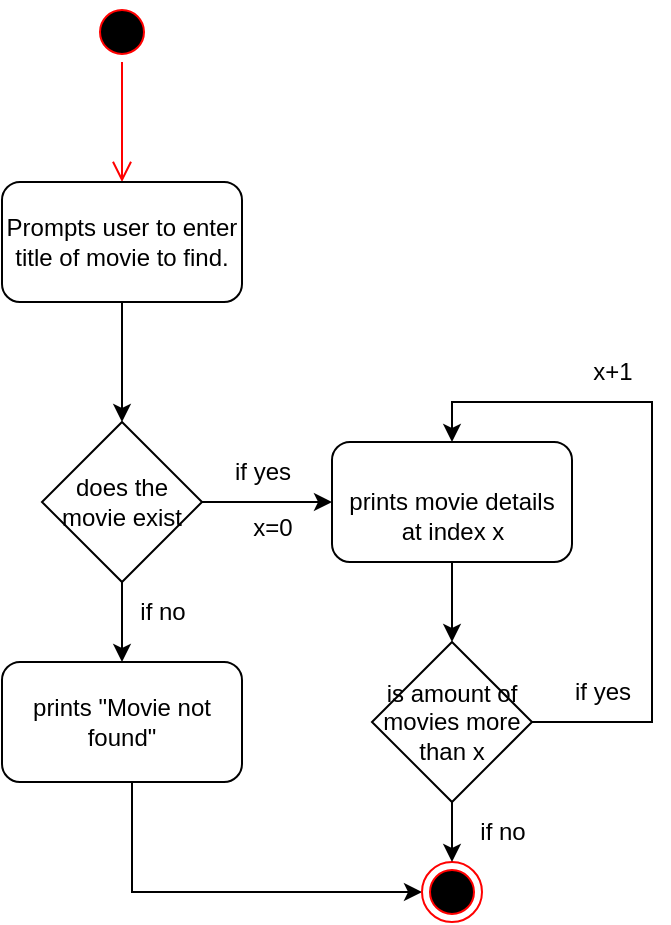 <mxfile version="24.7.16">
  <diagram name="Side-1" id="pciCoAl_Mzl8FD1TrPOX">
    <mxGraphModel grid="1" page="1" gridSize="10" guides="1" tooltips="1" connect="1" arrows="1" fold="1" pageScale="1" pageWidth="827" pageHeight="1169" math="0" shadow="0">
      <root>
        <mxCell id="0" />
        <mxCell id="1" parent="0" />
        <mxCell id="2ihE_ybqtn657Ny7OkhY-1" value="" style="ellipse;html=1;shape=startState;fillColor=#000000;strokeColor=#ff0000;" vertex="1" parent="1">
          <mxGeometry x="420" y="20" width="30" height="30" as="geometry" />
        </mxCell>
        <mxCell id="2ihE_ybqtn657Ny7OkhY-2" value="" style="edgeStyle=orthogonalEdgeStyle;html=1;verticalAlign=bottom;endArrow=open;endSize=8;strokeColor=#ff0000;rounded=0;" edge="1" parent="1" source="2ihE_ybqtn657Ny7OkhY-1">
          <mxGeometry relative="1" as="geometry">
            <mxPoint x="435" y="110" as="targetPoint" />
          </mxGeometry>
        </mxCell>
        <mxCell id="2ihE_ybqtn657Ny7OkhY-5" value="" style="edgeStyle=orthogonalEdgeStyle;rounded=0;orthogonalLoop=1;jettySize=auto;html=1;" edge="1" parent="1" source="2ihE_ybqtn657Ny7OkhY-3" target="2ihE_ybqtn657Ny7OkhY-4">
          <mxGeometry relative="1" as="geometry" />
        </mxCell>
        <mxCell id="2ihE_ybqtn657Ny7OkhY-3" value="Prompts user to enter title of movie to find." style="rounded=1;whiteSpace=wrap;html=1;" vertex="1" parent="1">
          <mxGeometry x="375" y="110" width="120" height="60" as="geometry" />
        </mxCell>
        <mxCell id="2ihE_ybqtn657Ny7OkhY-7" value="" style="edgeStyle=orthogonalEdgeStyle;rounded=0;orthogonalLoop=1;jettySize=auto;html=1;" edge="1" parent="1" source="2ihE_ybqtn657Ny7OkhY-4" target="2ihE_ybqtn657Ny7OkhY-6">
          <mxGeometry relative="1" as="geometry" />
        </mxCell>
        <mxCell id="2ihE_ybqtn657Ny7OkhY-10" value="" style="edgeStyle=orthogonalEdgeStyle;rounded=0;orthogonalLoop=1;jettySize=auto;html=1;" edge="1" parent="1" source="2ihE_ybqtn657Ny7OkhY-4" target="2ihE_ybqtn657Ny7OkhY-9">
          <mxGeometry relative="1" as="geometry" />
        </mxCell>
        <mxCell id="2ihE_ybqtn657Ny7OkhY-4" value="does the movie exist" style="rhombus;whiteSpace=wrap;html=1;" vertex="1" parent="1">
          <mxGeometry x="395" y="230" width="80" height="80" as="geometry" />
        </mxCell>
        <mxCell id="2ihE_ybqtn657Ny7OkhY-20" style="edgeStyle=orthogonalEdgeStyle;rounded=0;orthogonalLoop=1;jettySize=auto;html=1;entryX=0.5;entryY=0;entryDx=0;entryDy=0;" edge="1" parent="1" source="2ihE_ybqtn657Ny7OkhY-6" target="2ihE_ybqtn657Ny7OkhY-14">
          <mxGeometry relative="1" as="geometry" />
        </mxCell>
        <mxCell id="2ihE_ybqtn657Ny7OkhY-6" value="prints movie details" style="rounded=1;whiteSpace=wrap;html=1;" vertex="1" parent="1">
          <mxGeometry x="540" y="240" width="120" height="60" as="geometry" />
        </mxCell>
        <mxCell id="2ihE_ybqtn657Ny7OkhY-8" value="if yes" style="text;html=1;align=center;verticalAlign=middle;resizable=0;points=[];autosize=1;strokeColor=none;fillColor=none;" vertex="1" parent="1">
          <mxGeometry x="480" y="240" width="50" height="30" as="geometry" />
        </mxCell>
        <mxCell id="2ihE_ybqtn657Ny7OkhY-21" style="edgeStyle=orthogonalEdgeStyle;rounded=0;orthogonalLoop=1;jettySize=auto;html=1;entryX=0;entryY=0.5;entryDx=0;entryDy=0;" edge="1" parent="1" source="2ihE_ybqtn657Ny7OkhY-9" target="2ihE_ybqtn657Ny7OkhY-12">
          <mxGeometry relative="1" as="geometry">
            <Array as="points">
              <mxPoint x="440" y="465" />
            </Array>
          </mxGeometry>
        </mxCell>
        <mxCell id="2ihE_ybqtn657Ny7OkhY-9" value="prints &quot;Movie not found&quot;" style="rounded=1;whiteSpace=wrap;html=1;" vertex="1" parent="1">
          <mxGeometry x="375" y="350" width="120" height="60" as="geometry" />
        </mxCell>
        <mxCell id="2ihE_ybqtn657Ny7OkhY-11" value="if no" style="text;html=1;align=center;verticalAlign=middle;resizable=0;points=[];autosize=1;strokeColor=none;fillColor=none;" vertex="1" parent="1">
          <mxGeometry x="430" y="310" width="50" height="30" as="geometry" />
        </mxCell>
        <mxCell id="2ihE_ybqtn657Ny7OkhY-12" value="" style="ellipse;html=1;shape=endState;fillColor=#000000;strokeColor=#ff0000;" vertex="1" parent="1">
          <mxGeometry x="585" y="450" width="30" height="30" as="geometry" />
        </mxCell>
        <mxCell id="2ihE_ybqtn657Ny7OkhY-15" style="edgeStyle=orthogonalEdgeStyle;rounded=0;orthogonalLoop=1;jettySize=auto;html=1;entryX=0.5;entryY=0;entryDx=0;entryDy=0;" edge="1" parent="1" source="2ihE_ybqtn657Ny7OkhY-14" target="2ihE_ybqtn657Ny7OkhY-6">
          <mxGeometry relative="1" as="geometry">
            <Array as="points">
              <mxPoint x="700" y="380" />
              <mxPoint x="700" y="220" />
              <mxPoint x="600" y="220" />
            </Array>
          </mxGeometry>
        </mxCell>
        <mxCell id="2ihE_ybqtn657Ny7OkhY-17" style="edgeStyle=orthogonalEdgeStyle;rounded=0;orthogonalLoop=1;jettySize=auto;html=1;entryX=0.5;entryY=0;entryDx=0;entryDy=0;" edge="1" parent="1" source="2ihE_ybqtn657Ny7OkhY-14" target="2ihE_ybqtn657Ny7OkhY-12">
          <mxGeometry relative="1" as="geometry" />
        </mxCell>
        <mxCell id="2ihE_ybqtn657Ny7OkhY-14" value="is amount of movies more than x" style="rhombus;whiteSpace=wrap;html=1;" vertex="1" parent="1">
          <mxGeometry x="560" y="340" width="80" height="80" as="geometry" />
        </mxCell>
        <mxCell id="2ihE_ybqtn657Ny7OkhY-16" value="if yes" style="text;html=1;align=center;verticalAlign=middle;resizable=0;points=[];autosize=1;strokeColor=none;fillColor=none;" vertex="1" parent="1">
          <mxGeometry x="650" y="350" width="50" height="30" as="geometry" />
        </mxCell>
        <mxCell id="2ihE_ybqtn657Ny7OkhY-18" value="if no" style="text;html=1;align=center;verticalAlign=middle;resizable=0;points=[];autosize=1;strokeColor=none;fillColor=none;" vertex="1" parent="1">
          <mxGeometry x="600" y="420" width="50" height="30" as="geometry" />
        </mxCell>
        <mxCell id="2ihE_ybqtn657Ny7OkhY-22" value="at index x" style="text;html=1;align=center;verticalAlign=middle;resizable=0;points=[];autosize=1;strokeColor=none;fillColor=none;" vertex="1" parent="1">
          <mxGeometry x="565" y="270" width="70" height="30" as="geometry" />
        </mxCell>
        <mxCell id="2ihE_ybqtn657Ny7OkhY-23" value="x+1" style="text;html=1;align=center;verticalAlign=middle;resizable=0;points=[];autosize=1;strokeColor=none;fillColor=none;" vertex="1" parent="1">
          <mxGeometry x="660" y="190" width="40" height="30" as="geometry" />
        </mxCell>
        <mxCell id="2ihE_ybqtn657Ny7OkhY-24" value="x=0" style="text;html=1;align=center;verticalAlign=middle;resizable=0;points=[];autosize=1;strokeColor=none;fillColor=none;" vertex="1" parent="1">
          <mxGeometry x="490" y="268" width="40" height="30" as="geometry" />
        </mxCell>
      </root>
    </mxGraphModel>
  </diagram>
</mxfile>
